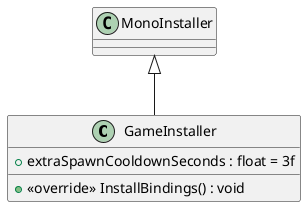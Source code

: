 @startuml
class GameInstaller {
    + extraSpawnCooldownSeconds : float = 3f
    + <<override>> InstallBindings() : void
}
MonoInstaller <|-- GameInstaller
@enduml
